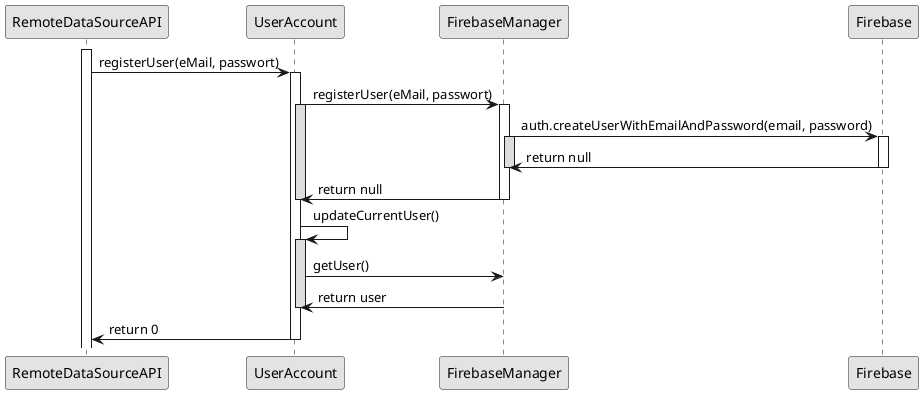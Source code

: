 @startuml Methode_registerUser
skinparam monochrome true
skinparam shadowing false
skinparam genericDisplay old
skinparam classAttributeIconSize 0
hide circle

    activate RemoteDataSourceAPI 
RemoteDataSourceAPI -> UserAccount: registerUser(eMail, passwort)
    activate UserAccount 
UserAccount -> FirebaseManager: registerUser(eMail, passwort)
    activate UserAccount #DDDDDD
        activate FirebaseManager
FirebaseManager -> Firebase: auth.createUserWithEmailAndPassword(email, password)
' Ist die Funktion erfolgreich so bekommt man mit getCurrentUser() den registrierten user
            activate FirebaseManager #DDDDDD
            activate Firebase
Firebase -> FirebaseManager: return null
            deactivate Firebase
            deactivate FirebaseManager
FirebaseManager -> UserAccount: return null
        deactivate FirebaseManager
    deactivate UserAccount
UserAccount -> UserAccount: updateCurrentUser()
    activate UserAccount #DDDDDD
UserAccount -> FirebaseManager: getUser()
FirebaseManager -> UserAccount: return user
    deactivate UserAccount
UserAccount -> RemoteDataSourceAPI: return 0
deactivate UserAccount

@enduml